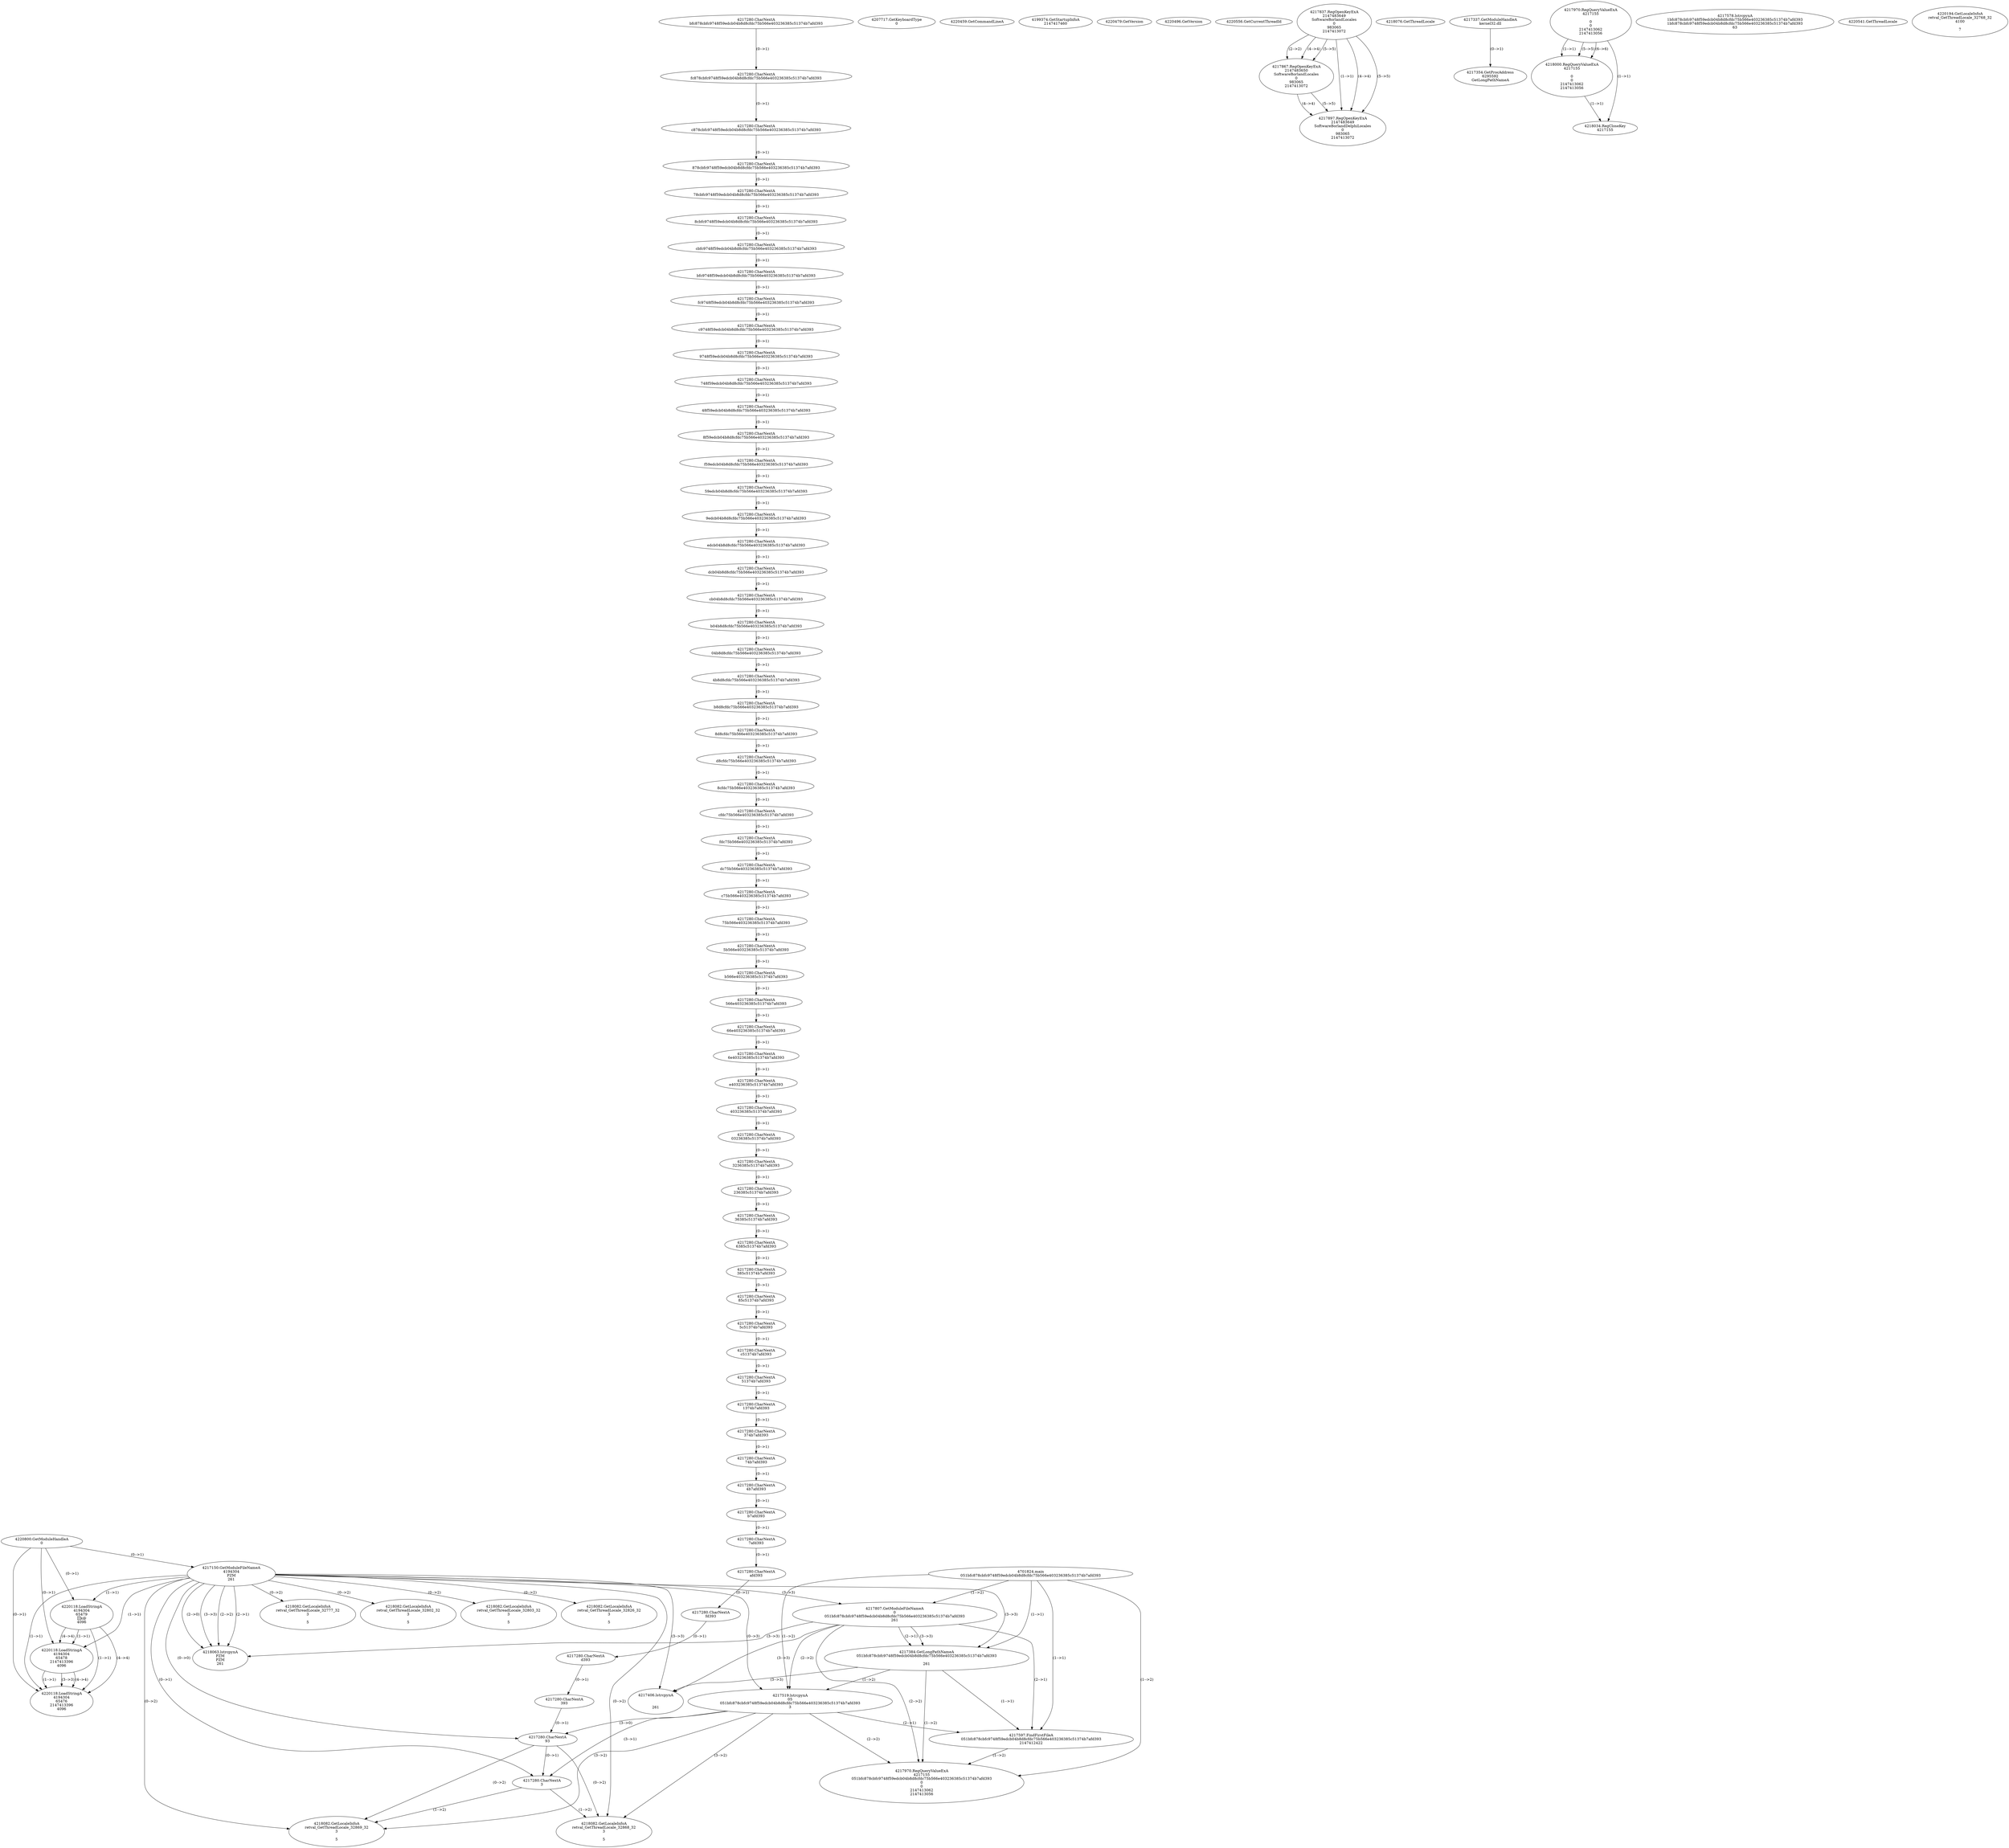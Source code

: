 // Global SCDG with merge call
digraph {
	0 [label="4701824.main
051bfc878cbfc9748f59edcb04b8d8cfdc75b566e403236385c51374b7afd393"]
	1 [label="4220800.GetModuleHandleA
0"]
	2 [label="4207717.GetKeyboardType
0"]
	3 [label="4220459.GetCommandLineA
"]
	4 [label="4199374.GetStartupInfoA
2147417460"]
	5 [label="4220479.GetVersion
"]
	6 [label="4220496.GetVersion
"]
	7 [label="4220556.GetCurrentThreadId
"]
	8 [label="4217150.GetModuleFileNameA
4194304
PZM
261"]
	1 -> 8 [label="(0-->1)"]
	9 [label="4217807.GetModuleFileNameA
0
051bfc878cbfc9748f59edcb04b8d8cfdc75b566e403236385c51374b7afd393
261"]
	0 -> 9 [label="(1-->2)"]
	8 -> 9 [label="(3-->3)"]
	10 [label="4217837.RegOpenKeyExA
2147483649
Software\Borland\Locales
0
983065
2147413072"]
	11 [label="4217867.RegOpenKeyExA
2147483650
Software\Borland\Locales
0
983065
2147413072"]
	10 -> 11 [label="(2-->2)"]
	10 -> 11 [label="(4-->4)"]
	10 -> 11 [label="(5-->5)"]
	12 [label="4217897.RegOpenKeyExA
2147483649
Software\Borland\Delphi\Locales
0
983065
2147413072"]
	10 -> 12 [label="(1-->1)"]
	10 -> 12 [label="(4-->4)"]
	11 -> 12 [label="(4-->4)"]
	10 -> 12 [label="(5-->5)"]
	11 -> 12 [label="(5-->5)"]
	13 [label="4218063.lstrcpynA
PZM
PZM
261"]
	8 -> 13 [label="(2-->1)"]
	8 -> 13 [label="(2-->2)"]
	8 -> 13 [label="(3-->3)"]
	9 -> 13 [label="(3-->3)"]
	8 -> 13 [label="(2-->0)"]
	14 [label="4218076.GetThreadLocale
"]
	15 [label="4218082.GetLocaleInfoA
retval_GetThreadLocale_32777_32
3

5"]
	8 -> 15 [label="(0-->2)"]
	16 [label="4220118.LoadStringA
4194304
65479
x@
4096"]
	1 -> 16 [label="(0-->1)"]
	8 -> 16 [label="(1-->1)"]
	17 [label="4220118.LoadStringA
4194304
65478
2147413396
4096"]
	1 -> 17 [label="(0-->1)"]
	8 -> 17 [label="(1-->1)"]
	16 -> 17 [label="(1-->1)"]
	16 -> 17 [label="(4-->4)"]
	18 [label="4220118.LoadStringA
4194304
65476
2147413396
4096"]
	1 -> 18 [label="(0-->1)"]
	8 -> 18 [label="(1-->1)"]
	16 -> 18 [label="(1-->1)"]
	17 -> 18 [label="(1-->1)"]
	17 -> 18 [label="(3-->3)"]
	16 -> 18 [label="(4-->4)"]
	17 -> 18 [label="(4-->4)"]
	19 [label="4217337.GetModuleHandleA
kernel32.dll"]
	20 [label="4217354.GetProcAddress
6295592
GetLongPathNameA"]
	19 -> 20 [label="(0-->1)"]
	21 [label="4217384.GetLongPathNameA
051bfc878cbfc9748f59edcb04b8d8cfdc75b566e403236385c51374b7afd393

261"]
	0 -> 21 [label="(1-->1)"]
	9 -> 21 [label="(2-->1)"]
	8 -> 21 [label="(3-->3)"]
	9 -> 21 [label="(3-->3)"]
	22 [label="4217406.lstrcpynA


261"]
	8 -> 22 [label="(3-->3)"]
	9 -> 22 [label="(3-->3)"]
	21 -> 22 [label="(3-->3)"]
	23 [label="4217970.RegQueryValueExA
4217155

0
0
2147413062
2147413056"]
	24 [label="4218000.RegQueryValueExA
4217155

0
0
2147413062
2147413056"]
	23 -> 24 [label="(1-->1)"]
	23 -> 24 [label="(5-->5)"]
	23 -> 24 [label="(6-->6)"]
	25 [label="4218034.RegCloseKey
4217155"]
	23 -> 25 [label="(1-->1)"]
	24 -> 25 [label="(1-->1)"]
	26 [label="4218082.GetLocaleInfoA
retval_GetThreadLocale_32802_32
3

5"]
	8 -> 26 [label="(0-->2)"]
	27 [label="4218082.GetLocaleInfoA
retval_GetThreadLocale_32803_32
3

5"]
	8 -> 27 [label="(0-->2)"]
	28 [label="4217519.lstrcpynA
05
051bfc878cbfc9748f59edcb04b8d8cfdc75b566e403236385c51374b7afd393
3"]
	0 -> 28 [label="(1-->2)"]
	9 -> 28 [label="(2-->2)"]
	21 -> 28 [label="(1-->2)"]
	8 -> 28 [label="(0-->3)"]
	29 [label="4217280.CharNextA
bfc878cbfc9748f59edcb04b8d8cfdc75b566e403236385c51374b7afd393"]
	30 [label="4217280.CharNextA
fc878cbfc9748f59edcb04b8d8cfdc75b566e403236385c51374b7afd393"]
	29 -> 30 [label="(0-->1)"]
	31 [label="4217280.CharNextA
c878cbfc9748f59edcb04b8d8cfdc75b566e403236385c51374b7afd393"]
	30 -> 31 [label="(0-->1)"]
	32 [label="4217280.CharNextA
878cbfc9748f59edcb04b8d8cfdc75b566e403236385c51374b7afd393"]
	31 -> 32 [label="(0-->1)"]
	33 [label="4217280.CharNextA
78cbfc9748f59edcb04b8d8cfdc75b566e403236385c51374b7afd393"]
	32 -> 33 [label="(0-->1)"]
	34 [label="4217280.CharNextA
8cbfc9748f59edcb04b8d8cfdc75b566e403236385c51374b7afd393"]
	33 -> 34 [label="(0-->1)"]
	35 [label="4217280.CharNextA
cbfc9748f59edcb04b8d8cfdc75b566e403236385c51374b7afd393"]
	34 -> 35 [label="(0-->1)"]
	36 [label="4217280.CharNextA
bfc9748f59edcb04b8d8cfdc75b566e403236385c51374b7afd393"]
	35 -> 36 [label="(0-->1)"]
	37 [label="4217280.CharNextA
fc9748f59edcb04b8d8cfdc75b566e403236385c51374b7afd393"]
	36 -> 37 [label="(0-->1)"]
	38 [label="4217280.CharNextA
c9748f59edcb04b8d8cfdc75b566e403236385c51374b7afd393"]
	37 -> 38 [label="(0-->1)"]
	39 [label="4217280.CharNextA
9748f59edcb04b8d8cfdc75b566e403236385c51374b7afd393"]
	38 -> 39 [label="(0-->1)"]
	40 [label="4217280.CharNextA
748f59edcb04b8d8cfdc75b566e403236385c51374b7afd393"]
	39 -> 40 [label="(0-->1)"]
	41 [label="4217280.CharNextA
48f59edcb04b8d8cfdc75b566e403236385c51374b7afd393"]
	40 -> 41 [label="(0-->1)"]
	42 [label="4217280.CharNextA
8f59edcb04b8d8cfdc75b566e403236385c51374b7afd393"]
	41 -> 42 [label="(0-->1)"]
	43 [label="4217280.CharNextA
f59edcb04b8d8cfdc75b566e403236385c51374b7afd393"]
	42 -> 43 [label="(0-->1)"]
	44 [label="4217280.CharNextA
59edcb04b8d8cfdc75b566e403236385c51374b7afd393"]
	43 -> 44 [label="(0-->1)"]
	45 [label="4217280.CharNextA
9edcb04b8d8cfdc75b566e403236385c51374b7afd393"]
	44 -> 45 [label="(0-->1)"]
	46 [label="4217280.CharNextA
edcb04b8d8cfdc75b566e403236385c51374b7afd393"]
	45 -> 46 [label="(0-->1)"]
	47 [label="4217280.CharNextA
dcb04b8d8cfdc75b566e403236385c51374b7afd393"]
	46 -> 47 [label="(0-->1)"]
	48 [label="4217280.CharNextA
cb04b8d8cfdc75b566e403236385c51374b7afd393"]
	47 -> 48 [label="(0-->1)"]
	49 [label="4217280.CharNextA
b04b8d8cfdc75b566e403236385c51374b7afd393"]
	48 -> 49 [label="(0-->1)"]
	50 [label="4217280.CharNextA
04b8d8cfdc75b566e403236385c51374b7afd393"]
	49 -> 50 [label="(0-->1)"]
	51 [label="4217280.CharNextA
4b8d8cfdc75b566e403236385c51374b7afd393"]
	50 -> 51 [label="(0-->1)"]
	52 [label="4217280.CharNextA
b8d8cfdc75b566e403236385c51374b7afd393"]
	51 -> 52 [label="(0-->1)"]
	53 [label="4217280.CharNextA
8d8cfdc75b566e403236385c51374b7afd393"]
	52 -> 53 [label="(0-->1)"]
	54 [label="4217280.CharNextA
d8cfdc75b566e403236385c51374b7afd393"]
	53 -> 54 [label="(0-->1)"]
	55 [label="4217280.CharNextA
8cfdc75b566e403236385c51374b7afd393"]
	54 -> 55 [label="(0-->1)"]
	56 [label="4217280.CharNextA
cfdc75b566e403236385c51374b7afd393"]
	55 -> 56 [label="(0-->1)"]
	57 [label="4217280.CharNextA
fdc75b566e403236385c51374b7afd393"]
	56 -> 57 [label="(0-->1)"]
	58 [label="4217280.CharNextA
dc75b566e403236385c51374b7afd393"]
	57 -> 58 [label="(0-->1)"]
	59 [label="4217280.CharNextA
c75b566e403236385c51374b7afd393"]
	58 -> 59 [label="(0-->1)"]
	60 [label="4217280.CharNextA
75b566e403236385c51374b7afd393"]
	59 -> 60 [label="(0-->1)"]
	61 [label="4217280.CharNextA
5b566e403236385c51374b7afd393"]
	60 -> 61 [label="(0-->1)"]
	62 [label="4217280.CharNextA
b566e403236385c51374b7afd393"]
	61 -> 62 [label="(0-->1)"]
	63 [label="4217280.CharNextA
566e403236385c51374b7afd393"]
	62 -> 63 [label="(0-->1)"]
	64 [label="4217280.CharNextA
66e403236385c51374b7afd393"]
	63 -> 64 [label="(0-->1)"]
	65 [label="4217280.CharNextA
6e403236385c51374b7afd393"]
	64 -> 65 [label="(0-->1)"]
	66 [label="4217280.CharNextA
e403236385c51374b7afd393"]
	65 -> 66 [label="(0-->1)"]
	67 [label="4217280.CharNextA
403236385c51374b7afd393"]
	66 -> 67 [label="(0-->1)"]
	68 [label="4217280.CharNextA
03236385c51374b7afd393"]
	67 -> 68 [label="(0-->1)"]
	69 [label="4217280.CharNextA
3236385c51374b7afd393"]
	68 -> 69 [label="(0-->1)"]
	70 [label="4217280.CharNextA
236385c51374b7afd393"]
	69 -> 70 [label="(0-->1)"]
	71 [label="4217280.CharNextA
36385c51374b7afd393"]
	70 -> 71 [label="(0-->1)"]
	72 [label="4217280.CharNextA
6385c51374b7afd393"]
	71 -> 72 [label="(0-->1)"]
	73 [label="4217280.CharNextA
385c51374b7afd393"]
	72 -> 73 [label="(0-->1)"]
	74 [label="4217280.CharNextA
85c51374b7afd393"]
	73 -> 74 [label="(0-->1)"]
	75 [label="4217280.CharNextA
5c51374b7afd393"]
	74 -> 75 [label="(0-->1)"]
	76 [label="4217280.CharNextA
c51374b7afd393"]
	75 -> 76 [label="(0-->1)"]
	77 [label="4217280.CharNextA
51374b7afd393"]
	76 -> 77 [label="(0-->1)"]
	78 [label="4217280.CharNextA
1374b7afd393"]
	77 -> 78 [label="(0-->1)"]
	79 [label="4217280.CharNextA
374b7afd393"]
	78 -> 79 [label="(0-->1)"]
	80 [label="4217280.CharNextA
74b7afd393"]
	79 -> 80 [label="(0-->1)"]
	81 [label="4217280.CharNextA
4b7afd393"]
	80 -> 81 [label="(0-->1)"]
	82 [label="4217280.CharNextA
b7afd393"]
	81 -> 82 [label="(0-->1)"]
	83 [label="4217280.CharNextA
7afd393"]
	82 -> 83 [label="(0-->1)"]
	84 [label="4217280.CharNextA
afd393"]
	83 -> 84 [label="(0-->1)"]
	85 [label="4217280.CharNextA
fd393"]
	84 -> 85 [label="(0-->1)"]
	86 [label="4217280.CharNextA
d393"]
	85 -> 86 [label="(0-->1)"]
	87 [label="4217280.CharNextA
393"]
	86 -> 87 [label="(0-->1)"]
	88 [label="4217280.CharNextA
93"]
	87 -> 88 [label="(0-->1)"]
	8 -> 88 [label="(0-->0)"]
	28 -> 88 [label="(3-->0)"]
	89 [label="4217280.CharNextA
3"]
	8 -> 89 [label="(0-->1)"]
	28 -> 89 [label="(3-->1)"]
	88 -> 89 [label="(0-->1)"]
	90 [label="4217578.lstrcpynA
1bfc878cbfc9748f59edcb04b8d8cfdc75b566e403236385c51374b7afd393
1bfc878cbfc9748f59edcb04b8d8cfdc75b566e403236385c51374b7afd393
63"]
	91 [label="4217597.FindFirstFileA
051bfc878cbfc9748f59edcb04b8d8cfdc75b566e403236385c51374b7afd393
2147412422"]
	0 -> 91 [label="(1-->1)"]
	9 -> 91 [label="(2-->1)"]
	21 -> 91 [label="(1-->1)"]
	28 -> 91 [label="(2-->1)"]
	92 [label="4217970.RegQueryValueExA
4217155
051bfc878cbfc9748f59edcb04b8d8cfdc75b566e403236385c51374b7afd393
0
0
2147413062
2147413056"]
	0 -> 92 [label="(1-->2)"]
	9 -> 92 [label="(2-->2)"]
	21 -> 92 [label="(1-->2)"]
	28 -> 92 [label="(2-->2)"]
	91 -> 92 [label="(1-->2)"]
	93 [label="4218082.GetLocaleInfoA
retval_GetThreadLocale_32868_32
3

5"]
	8 -> 93 [label="(0-->2)"]
	28 -> 93 [label="(3-->2)"]
	88 -> 93 [label="(0-->2)"]
	89 -> 93 [label="(1-->2)"]
	94 [label="4220541.GetThreadLocale
"]
	95 [label="4220194.GetLocaleInfoA
retval_GetThreadLocale_32768_32
4100

7"]
	96 [label="4218082.GetLocaleInfoA
retval_GetThreadLocale_32826_32
3

5"]
	8 -> 96 [label="(0-->2)"]
	97 [label="4218082.GetLocaleInfoA
retval_GetThreadLocale_32869_32
3

5"]
	8 -> 97 [label="(0-->2)"]
	28 -> 97 [label="(3-->2)"]
	88 -> 97 [label="(0-->2)"]
	89 -> 97 [label="(1-->2)"]
}
